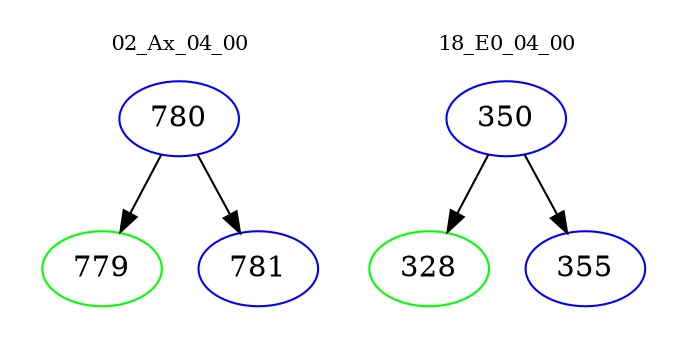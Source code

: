 digraph{
subgraph cluster_0 {
color = white
label = "02_Ax_04_00";
fontsize=10;
T0_780 [label="780", color="blue"]
T0_780 -> T0_779 [color="black"]
T0_779 [label="779", color="green"]
T0_780 -> T0_781 [color="black"]
T0_781 [label="781", color="blue"]
}
subgraph cluster_1 {
color = white
label = "18_E0_04_00";
fontsize=10;
T1_350 [label="350", color="blue"]
T1_350 -> T1_328 [color="black"]
T1_328 [label="328", color="green"]
T1_350 -> T1_355 [color="black"]
T1_355 [label="355", color="blue"]
}
}
